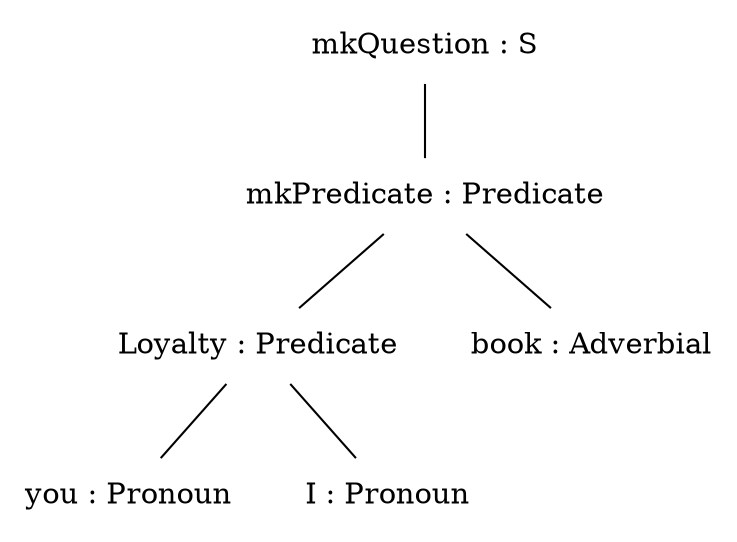 graph {
n0[label = "mkQuestion : S", style = "solid", shape = "plaintext"] ;
n0_0[label = "mkPredicate : Predicate", style = "solid", shape = "plaintext"] ;
n0 -- n0_0 [style = "solid"];
n0_0_0[label = "Loyalty : Predicate", style = "solid", shape = "plaintext"] ;
n0_0 -- n0_0_0 [style = "solid"];
n0_0_0_0[label = "you : Pronoun", style = "solid", shape = "plaintext"] ;
n0_0_0 -- n0_0_0_0 [style = "solid"];
n1_0_0_0[label = "I : Pronoun", style = "solid", shape = "plaintext"] ;
n0_0_0 -- n1_0_0_0 [style = "solid"];
n1_0_0[label = "book : Adverbial", style = "solid", shape = "plaintext"] ;
n0_0 -- n1_0_0 [style = "solid"];
}
